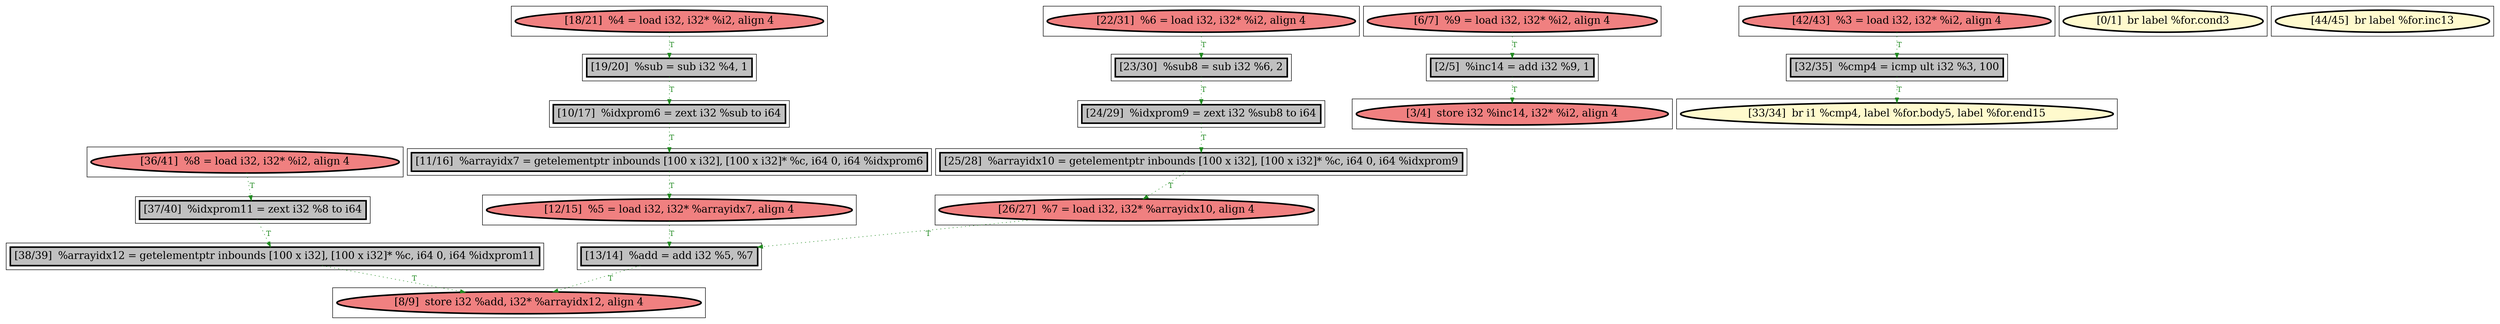 
digraph G {



node417->node415 [style=dotted,color=forestgreen,label="T",fontcolor=forestgreen ]
node413->node416 [style=dotted,color=forestgreen,label="T",fontcolor=forestgreen ]
node420->node434 [style=dotted,color=forestgreen,label="T",fontcolor=forestgreen ]
node414->node413 [style=dotted,color=forestgreen,label="T",fontcolor=forestgreen ]
node421->node417 [style=dotted,color=forestgreen,label="T",fontcolor=forestgreen ]
node427->node420 [style=dotted,color=forestgreen,label="T",fontcolor=forestgreen ]
node432->node421 [style=dotted,color=forestgreen,label="T",fontcolor=forestgreen ]
node434->node432 [style=dotted,color=forestgreen,label="T",fontcolor=forestgreen ]
node430->node423 [style=dotted,color=forestgreen,label="T",fontcolor=forestgreen ]
node422->node415 [style=dotted,color=forestgreen,label="T",fontcolor=forestgreen ]
node428->node430 [style=dotted,color=forestgreen,label="T",fontcolor=forestgreen ]
node419->node429 [style=dotted,color=forestgreen,label="T",fontcolor=forestgreen ]
node433->node417 [style=dotted,color=forestgreen,label="T",fontcolor=forestgreen ]
node418->node425 [style=dotted,color=forestgreen,label="T",fontcolor=forestgreen ]
node424->node418 [style=dotted,color=forestgreen,label="T",fontcolor=forestgreen ]
node423->node433 [style=dotted,color=forestgreen,label="T",fontcolor=forestgreen ]
node429->node422 [style=dotted,color=forestgreen,label="T",fontcolor=forestgreen ]
node426->node428 [style=dotted,color=forestgreen,label="T",fontcolor=forestgreen ]


subgraph cluster22 {


node434 [penwidth=3.0,fontsize=20,fillcolor=grey,label="[10/17]  %idxprom6 = zext i32 %sub to i64",shape=rectangle,style=filled ]



}

subgraph cluster20 {


node432 [penwidth=3.0,fontsize=20,fillcolor=grey,label="[11/16]  %arrayidx7 = getelementptr inbounds [100 x i32], [100 x i32]* %c, i64 0, i64 %idxprom6",shape=rectangle,style=filled ]



}

subgraph cluster18 {


node430 [penwidth=3.0,fontsize=20,fillcolor=grey,label="[24/29]  %idxprom9 = zext i32 %sub8 to i64",shape=rectangle,style=filled ]



}

subgraph cluster16 {


node428 [penwidth=3.0,fontsize=20,fillcolor=grey,label="[23/30]  %sub8 = sub i32 %6, 2",shape=rectangle,style=filled ]



}

subgraph cluster17 {


node429 [penwidth=3.0,fontsize=20,fillcolor=grey,label="[37/40]  %idxprom11 = zext i32 %8 to i64",shape=rectangle,style=filled ]



}

subgraph cluster4 {


node416 [penwidth=3.0,fontsize=20,fillcolor=lightcoral,label="[3/4]  store i32 %inc14, i32* %i2, align 4",shape=ellipse,style=filled ]



}

subgraph cluster3 {


node415 [penwidth=3.0,fontsize=20,fillcolor=lightcoral,label="[8/9]  store i32 %add, i32* %arrayidx12, align 4",shape=ellipse,style=filled ]



}

subgraph cluster2 {


node414 [penwidth=3.0,fontsize=20,fillcolor=lightcoral,label="[6/7]  %9 = load i32, i32* %i2, align 4",shape=ellipse,style=filled ]



}

subgraph cluster1 {


node413 [penwidth=3.0,fontsize=20,fillcolor=grey,label="[2/5]  %inc14 = add i32 %9, 1",shape=rectangle,style=filled ]



}

subgraph cluster12 {


node424 [penwidth=3.0,fontsize=20,fillcolor=lightcoral,label="[42/43]  %3 = load i32, i32* %i2, align 4",shape=ellipse,style=filled ]



}

subgraph cluster5 {


node417 [penwidth=3.0,fontsize=20,fillcolor=grey,label="[13/14]  %add = add i32 %5, %7",shape=rectangle,style=filled ]



}

subgraph cluster0 {


node412 [penwidth=3.0,fontsize=20,fillcolor=lemonchiffon,label="[0/1]  br label %for.cond3",shape=ellipse,style=filled ]



}

subgraph cluster6 {


node418 [penwidth=3.0,fontsize=20,fillcolor=grey,label="[32/35]  %cmp4 = icmp ult i32 %3, 100",shape=rectangle,style=filled ]



}

subgraph cluster14 {


node426 [penwidth=3.0,fontsize=20,fillcolor=lightcoral,label="[22/31]  %6 = load i32, i32* %i2, align 4",shape=ellipse,style=filled ]



}

subgraph cluster7 {


node419 [penwidth=3.0,fontsize=20,fillcolor=lightcoral,label="[36/41]  %8 = load i32, i32* %i2, align 4",shape=ellipse,style=filled ]



}

subgraph cluster8 {


node420 [penwidth=3.0,fontsize=20,fillcolor=grey,label="[19/20]  %sub = sub i32 %4, 1",shape=rectangle,style=filled ]



}

subgraph cluster21 {


node433 [penwidth=3.0,fontsize=20,fillcolor=lightcoral,label="[26/27]  %7 = load i32, i32* %arrayidx10, align 4",shape=ellipse,style=filled ]



}

subgraph cluster9 {


node421 [penwidth=3.0,fontsize=20,fillcolor=lightcoral,label="[12/15]  %5 = load i32, i32* %arrayidx7, align 4",shape=ellipse,style=filled ]



}

subgraph cluster19 {


node431 [penwidth=3.0,fontsize=20,fillcolor=lemonchiffon,label="[44/45]  br label %for.inc13",shape=ellipse,style=filled ]



}

subgraph cluster10 {


node422 [penwidth=3.0,fontsize=20,fillcolor=grey,label="[38/39]  %arrayidx12 = getelementptr inbounds [100 x i32], [100 x i32]* %c, i64 0, i64 %idxprom11",shape=rectangle,style=filled ]



}

subgraph cluster11 {


node423 [penwidth=3.0,fontsize=20,fillcolor=grey,label="[25/28]  %arrayidx10 = getelementptr inbounds [100 x i32], [100 x i32]* %c, i64 0, i64 %idxprom9",shape=rectangle,style=filled ]



}

subgraph cluster13 {


node425 [penwidth=3.0,fontsize=20,fillcolor=lemonchiffon,label="[33/34]  br i1 %cmp4, label %for.body5, label %for.end15",shape=ellipse,style=filled ]



}

subgraph cluster15 {


node427 [penwidth=3.0,fontsize=20,fillcolor=lightcoral,label="[18/21]  %4 = load i32, i32* %i2, align 4",shape=ellipse,style=filled ]



}

}
